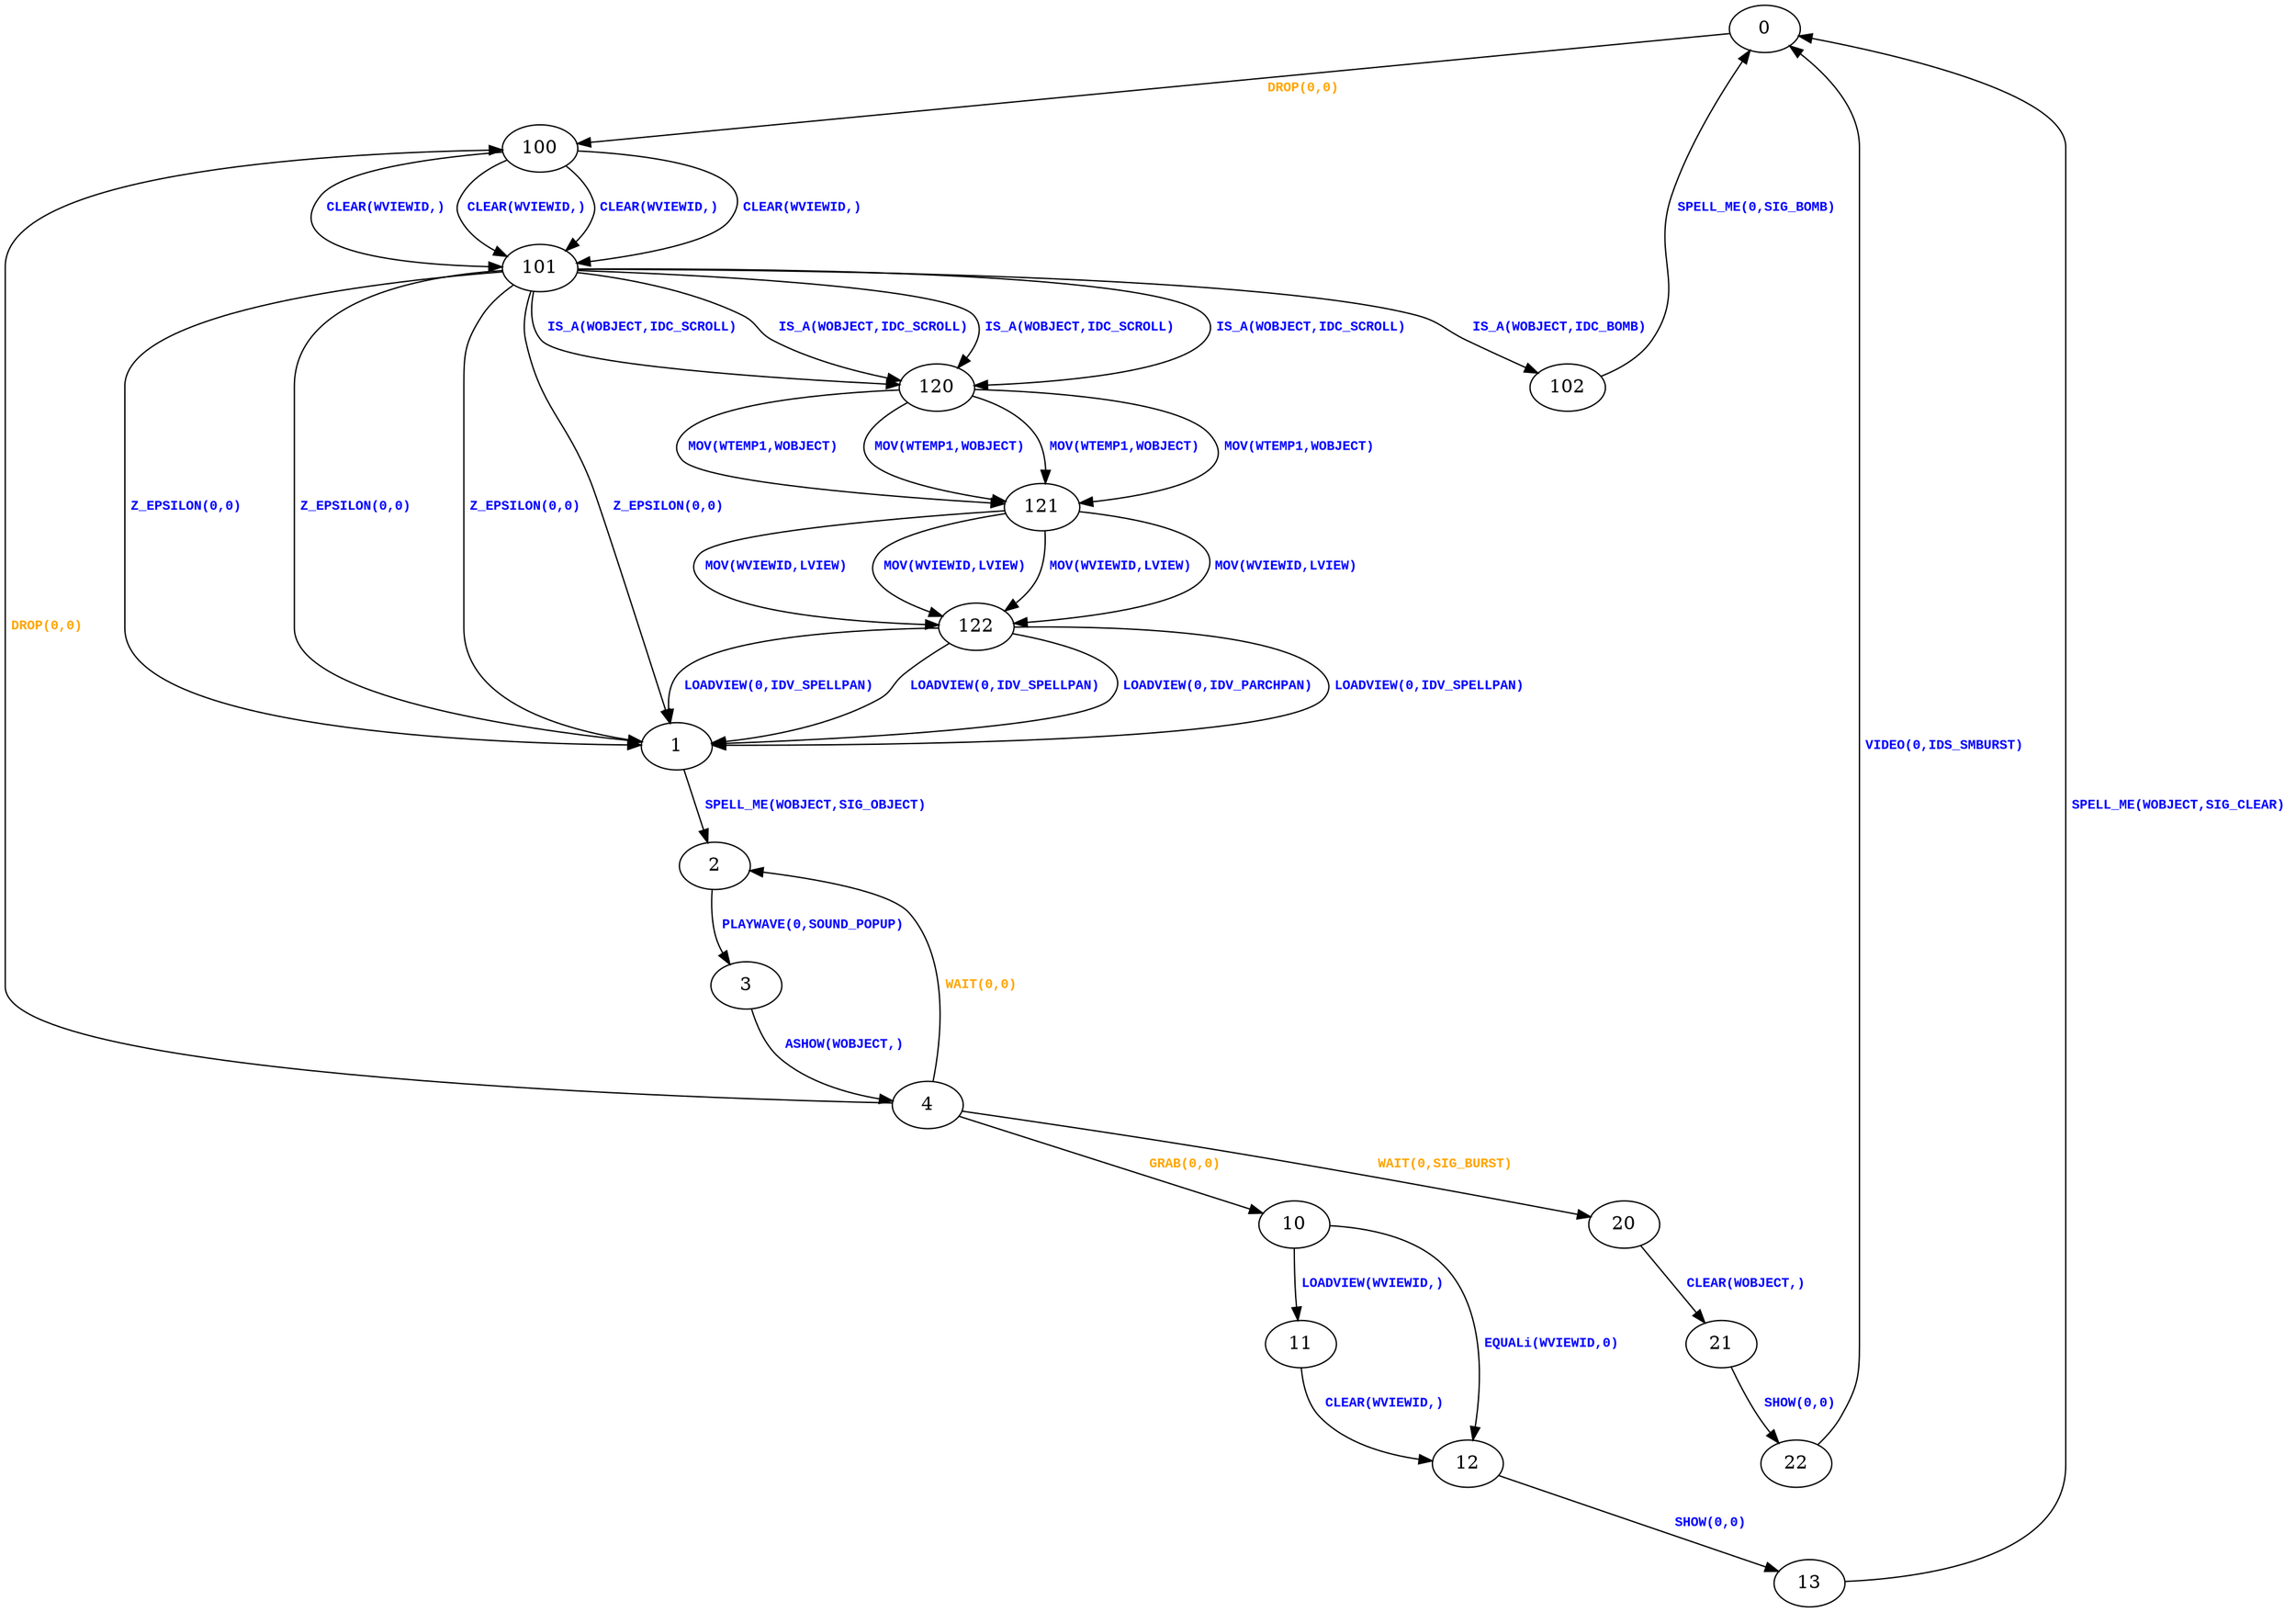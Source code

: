 digraph {
 node [shape=oval];
"0" -> "100"[fontcolor=orange, label=< <table border="0"><tr><td><font face="Courier New" point-size="10"><b>DROP(0,0)<br align="left"/></b></font></td></tr>
</table>>];
"1" -> "2"[fontcolor=blue, label=< <table border="0"><tr><td><font face="Courier New" point-size="10"><b>SPELL_ME(WOBJECT,SIG_OBJECT)<br align="left"/></b></font></td></tr>
</table>>];
"10" -> "12"[fontcolor=blue, label=< <table border="0"><tr><td><font face="Courier New" point-size="10"><b>EQUALi(WVIEWID,0)<br align="left"/></b></font></td></tr>
</table>>];
"10" -> "11"[fontcolor=blue, label=< <table border="0"><tr><td><font face="Courier New" point-size="10"><b>LOADVIEW(WVIEWID,)<br align="left"/></b></font></td></tr>
</table>>];
"100" -> "101"[fontcolor=blue, label=< <table border="0"><tr><td><font face="Courier New" point-size="10"><b>CLEAR(WVIEWID,)<br align="left"/></b></font></td></tr>
</table>>];
"100" -> "101"[fontcolor=blue, label=< <table border="0"><tr><td><font face="Courier New" point-size="10"><b>CLEAR(WVIEWID,)<br align="left"/></b></font></td></tr>
</table>>];
"100" -> "101"[fontcolor=blue, label=< <table border="0"><tr><td><font face="Courier New" point-size="10"><b>CLEAR(WVIEWID,)<br align="left"/></b></font></td></tr>
</table>>];
"100" -> "101"[fontcolor=blue, label=< <table border="0"><tr><td><font face="Courier New" point-size="10"><b>CLEAR(WVIEWID,)<br align="left"/></b></font></td></tr>
</table>>];
"101" -> "102"[fontcolor=blue, label=< <table border="0"><tr><td><font face="Courier New" point-size="10"><b>IS_A(WOBJECT,IDC_BOMB)<br align="left"/></b></font></td></tr>
</table>>];
"101" -> "120"[fontcolor=blue, label=< <table border="0"><tr><td><font face="Courier New" point-size="10"><b>IS_A(WOBJECT,IDC_SCROLL)<br align="left"/></b></font></td></tr>
</table>>];
"101" -> "120"[fontcolor=blue, label=< <table border="0"><tr><td><font face="Courier New" point-size="10"><b>IS_A(WOBJECT,IDC_SCROLL)<br align="left"/></b></font></td></tr>
</table>>];
"101" -> "120"[fontcolor=blue, label=< <table border="0"><tr><td><font face="Courier New" point-size="10"><b>IS_A(WOBJECT,IDC_SCROLL)<br align="left"/></b></font></td></tr>
</table>>];
"101" -> "120"[fontcolor=blue, label=< <table border="0"><tr><td><font face="Courier New" point-size="10"><b>IS_A(WOBJECT,IDC_SCROLL)<br align="left"/></b></font></td></tr>
</table>>];
"101" -> "1"[fontcolor=blue, label=< <table border="0"><tr><td><font face="Courier New" point-size="10"><b>Z_EPSILON(0,0)<br align="left"/></b></font></td></tr>
</table>>];
"101" -> "1"[fontcolor=blue, label=< <table border="0"><tr><td><font face="Courier New" point-size="10"><b>Z_EPSILON(0,0)<br align="left"/></b></font></td></tr>
</table>>];
"101" -> "1"[fontcolor=blue, label=< <table border="0"><tr><td><font face="Courier New" point-size="10"><b>Z_EPSILON(0,0)<br align="left"/></b></font></td></tr>
</table>>];
"101" -> "1"[fontcolor=blue, label=< <table border="0"><tr><td><font face="Courier New" point-size="10"><b>Z_EPSILON(0,0)<br align="left"/></b></font></td></tr>
</table>>];
"102" -> "0"[fontcolor=blue, label=< <table border="0"><tr><td><font face="Courier New" point-size="10"><b>SPELL_ME(0,SIG_BOMB)<br align="left"/></b></font></td></tr>
</table>>];
"11" -> "12"[fontcolor=blue, label=< <table border="0"><tr><td><font face="Courier New" point-size="10"><b>CLEAR(WVIEWID,)<br align="left"/></b></font></td></tr>
</table>>];
"12" -> "13"[fontcolor=blue, label=< <table border="0"><tr><td><font face="Courier New" point-size="10"><b>SHOW(0,0)<br align="left"/></b></font></td></tr>
</table>>];
"120" -> "121"[fontcolor=blue, label=< <table border="0"><tr><td><font face="Courier New" point-size="10"><b>MOV(WTEMP1,WOBJECT)<br align="left"/></b></font></td></tr>
</table>>];
"120" -> "121"[fontcolor=blue, label=< <table border="0"><tr><td><font face="Courier New" point-size="10"><b>MOV(WTEMP1,WOBJECT)<br align="left"/></b></font></td></tr>
</table>>];
"120" -> "121"[fontcolor=blue, label=< <table border="0"><tr><td><font face="Courier New" point-size="10"><b>MOV(WTEMP1,WOBJECT)<br align="left"/></b></font></td></tr>
</table>>];
"120" -> "121"[fontcolor=blue, label=< <table border="0"><tr><td><font face="Courier New" point-size="10"><b>MOV(WTEMP1,WOBJECT)<br align="left"/></b></font></td></tr>
</table>>];
"121" -> "122"[fontcolor=blue, label=< <table border="0"><tr><td><font face="Courier New" point-size="10"><b>MOV(WVIEWID,LVIEW)<br align="left"/></b></font></td></tr>
</table>>];
"121" -> "122"[fontcolor=blue, label=< <table border="0"><tr><td><font face="Courier New" point-size="10"><b>MOV(WVIEWID,LVIEW)<br align="left"/></b></font></td></tr>
</table>>];
"121" -> "122"[fontcolor=blue, label=< <table border="0"><tr><td><font face="Courier New" point-size="10"><b>MOV(WVIEWID,LVIEW)<br align="left"/></b></font></td></tr>
</table>>];
"121" -> "122"[fontcolor=blue, label=< <table border="0"><tr><td><font face="Courier New" point-size="10"><b>MOV(WVIEWID,LVIEW)<br align="left"/></b></font></td></tr>
</table>>];
"122" -> "1"[fontcolor=blue, label=< <table border="0"><tr><td><font face="Courier New" point-size="10"><b>LOADVIEW(0,IDV_PARCHPAN)<br align="left"/></b></font></td></tr>
</table>>];
"122" -> "1"[fontcolor=blue, label=< <table border="0"><tr><td><font face="Courier New" point-size="10"><b>LOADVIEW(0,IDV_SPELLPAN)<br align="left"/></b></font></td></tr>
</table>>];
"122" -> "1"[fontcolor=blue, label=< <table border="0"><tr><td><font face="Courier New" point-size="10"><b>LOADVIEW(0,IDV_SPELLPAN)<br align="left"/></b></font></td></tr>
</table>>];
"122" -> "1"[fontcolor=blue, label=< <table border="0"><tr><td><font face="Courier New" point-size="10"><b>LOADVIEW(0,IDV_SPELLPAN)<br align="left"/></b></font></td></tr>
</table>>];
"13" -> "0"[fontcolor=blue, label=< <table border="0"><tr><td><font face="Courier New" point-size="10"><b>SPELL_ME(WOBJECT,SIG_CLEAR)<br align="left"/></b></font></td></tr>
</table>>];
"2" -> "3"[fontcolor=blue, label=< <table border="0"><tr><td><font face="Courier New" point-size="10"><b>PLAYWAVE(0,SOUND_POPUP)<br align="left"/></b></font></td></tr>
</table>>];
"20" -> "21"[fontcolor=blue, label=< <table border="0"><tr><td><font face="Courier New" point-size="10"><b>CLEAR(WOBJECT,)<br align="left"/></b></font></td></tr>
</table>>];
"21" -> "22"[fontcolor=blue, label=< <table border="0"><tr><td><font face="Courier New" point-size="10"><b>SHOW(0,0)<br align="left"/></b></font></td></tr>
</table>>];
"22" -> "0"[fontcolor=blue, label=< <table border="0"><tr><td><font face="Courier New" point-size="10"><b>VIDEO(0,IDS_SMBURST)<br align="left"/></b></font></td></tr>
</table>>];
"3" -> "4"[fontcolor=blue, label=< <table border="0"><tr><td><font face="Courier New" point-size="10"><b>ASHOW(WOBJECT,)<br align="left"/></b></font></td></tr>
</table>>];
"4" -> "100"[fontcolor=orange, label=< <table border="0"><tr><td><font face="Courier New" point-size="10"><b>DROP(0,0)<br align="left"/></b></font></td></tr>
</table>>];
"4" -> "10"[fontcolor=orange, label=< <table border="0"><tr><td><font face="Courier New" point-size="10"><b>GRAB(0,0)<br align="left"/></b></font></td></tr>
</table>>];
"4" -> "20"[fontcolor=orange, label=< <table border="0"><tr><td><font face="Courier New" point-size="10"><b>WAIT(0,SIG_BURST)<br align="left"/></b></font></td></tr>
</table>>];
"4" -> "2"[fontcolor=orange, label=< <table border="0"><tr><td><font face="Courier New" point-size="10"><b>WAIT(0,0)<br align="left"/></b></font></td></tr>
</table>>];
}
